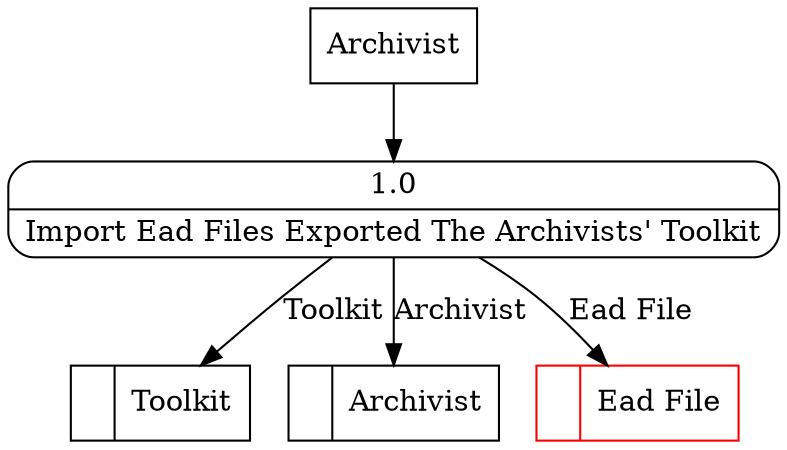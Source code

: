 digraph dfd2{ 
node[shape=record]
200 [label="<f0>  |<f1> Toolkit " ];
201 [label="<f0>  |<f1> Archivist " ];
202 [label="<f0>  |<f1> Ead File " color=red];
203 [label="Archivist" shape=box];
204 [label="{<f0> 1.0|<f1> Import Ead Files Exported The Archivists' Toolkit }" shape=Mrecord];
203 -> 204
204 -> 202 [label="Ead File"]
204 -> 200 [label="Toolkit"]
204 -> 201 [label="Archivist"]
}